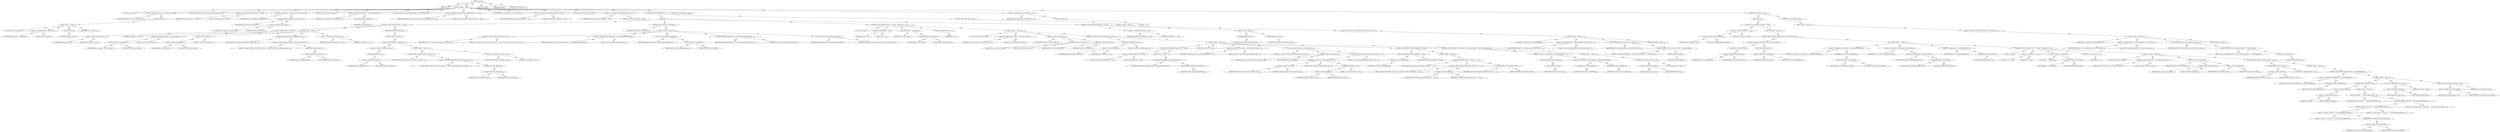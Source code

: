 digraph "scan" {  
"111669149716" [label = <(METHOD,scan)<SUB>764</SUB>> ]
"115964117012" [label = <(PARAM,this)<SUB>764</SUB>> ]
"25769803843" [label = <(BLOCK,&lt;empty&gt;,&lt;empty&gt;)<SUB>764</SUB>> ]
"94489280549" [label = <(LOCAL,long now: long)<SUB>765</SUB>> ]
"30064771489" [label = <(&lt;operator&gt;.assignment,long now = (new Date()).getTime())<SUB>765</SUB>> ]
"68719477058" [label = <(IDENTIFIER,now,long now = (new Date()).getTime())<SUB>765</SUB>> ]
"30064771490" [label = <(getTime,this.getTime())<SUB>765</SUB>> ]
"25769803844" [label = <(BLOCK,&lt;empty&gt;,&lt;empty&gt;)<SUB>765</SUB>> ]
"94489280550" [label = <(LOCAL,$obj24: java.util.Date)<SUB>765</SUB>> ]
"30064771491" [label = <(&lt;operator&gt;.assignment,$obj24 = new Date())<SUB>765</SUB>> ]
"68719477059" [label = <(IDENTIFIER,$obj24,$obj24 = new Date())<SUB>765</SUB>> ]
"30064771492" [label = <(&lt;operator&gt;.alloc,new Date())<SUB>765</SUB>> ]
"30064771493" [label = <(&lt;init&gt;,new Date())<SUB>765</SUB>> ]
"68719477060" [label = <(IDENTIFIER,$obj24,new Date())<SUB>765</SUB>> ]
"68719477061" [label = <(IDENTIFIER,$obj24,&lt;empty&gt;)<SUB>765</SUB>> ]
"94489280551" [label = <(LOCAL,DirectoryScanner ds: org.apache.tools.ant.DirectoryScanner)<SUB>767</SUB>> ]
"30064771494" [label = <(&lt;operator&gt;.assignment,DirectoryScanner ds = null)<SUB>767</SUB>> ]
"68719477062" [label = <(IDENTIFIER,ds,DirectoryScanner ds = null)<SUB>767</SUB>> ]
"90194313300" [label = <(LITERAL,null,DirectoryScanner ds = null)<SUB>767</SUB>> ]
"30064771495" [label = <(&lt;operator&gt;.assignment,ds = getDirectoryScanner(srcDir))<SUB>769</SUB>> ]
"68719477063" [label = <(IDENTIFIER,ds,ds = getDirectoryScanner(srcDir))<SUB>769</SUB>> ]
"30064771496" [label = <(getDirectoryScanner,getDirectoryScanner(srcDir))<SUB>769</SUB>> ]
"68719476795" [label = <(IDENTIFIER,this,getDirectoryScanner(srcDir))<SUB>769</SUB>> ]
"30064771497" [label = <(&lt;operator&gt;.fieldAccess,this.srcDir)<SUB>769</SUB>> ]
"68719477064" [label = <(IDENTIFIER,this,getDirectoryScanner(srcDir))> ]
"55834574935" [label = <(FIELD_IDENTIFIER,srcDir,srcDir)<SUB>769</SUB>> ]
"94489280552" [label = <(LOCAL,String[] files: java.lang.String[])<SUB>771</SUB>> ]
"30064771498" [label = <(&lt;operator&gt;.assignment,String[] files = ds.getIncludedFiles())<SUB>771</SUB>> ]
"68719477065" [label = <(IDENTIFIER,files,String[] files = ds.getIncludedFiles())<SUB>771</SUB>> ]
"30064771499" [label = <(getIncludedFiles,getIncludedFiles())<SUB>771</SUB>> ]
"68719477066" [label = <(IDENTIFIER,ds,getIncludedFiles())<SUB>771</SUB>> ]
"94489280553" [label = <(LOCAL,FileOutputStream targetOutputStream: java.io.FileOutputStream)<SUB>773</SUB>> ]
"30064771500" [label = <(&lt;operator&gt;.assignment,FileOutputStream targetOutputStream = null)<SUB>773</SUB>> ]
"68719477067" [label = <(IDENTIFIER,targetOutputStream,FileOutputStream targetOutputStream = null)<SUB>773</SUB>> ]
"90194313301" [label = <(LITERAL,null,FileOutputStream targetOutputStream = null)<SUB>773</SUB>> ]
"94489280554" [label = <(LOCAL,PrintStream targetPrinter: java.io.PrintStream)<SUB>774</SUB>> ]
"30064771501" [label = <(&lt;operator&gt;.assignment,PrintStream targetPrinter = null)<SUB>774</SUB>> ]
"68719477068" [label = <(IDENTIFIER,targetPrinter,PrintStream targetPrinter = null)<SUB>774</SUB>> ]
"90194313302" [label = <(LITERAL,null,PrintStream targetPrinter = null)<SUB>774</SUB>> ]
"94489280555" [label = <(LOCAL,boolean writeTargets: boolean)<SUB>775</SUB>> ]
"30064771502" [label = <(&lt;operator&gt;.assignment,boolean writeTargets = false)<SUB>775</SUB>> ]
"68719477069" [label = <(IDENTIFIER,writeTargets,boolean writeTargets = false)<SUB>775</SUB>> ]
"90194313303" [label = <(LITERAL,false,boolean writeTargets = false)<SUB>775</SUB>> ]
"47244640279" [label = <(CONTROL_STRUCTURE,TRY,try)<SUB>777</SUB>> ]
"25769803845" [label = <(BLOCK,try,try)<SUB>777</SUB>> ]
"47244640280" [label = <(CONTROL_STRUCTURE,IF,if (targets == null))<SUB>778</SUB>> ]
"30064771503" [label = <(&lt;operator&gt;.equals,targets == null)<SUB>778</SUB>> ]
"30064771504" [label = <(&lt;operator&gt;.fieldAccess,this.targets)<SUB>778</SUB>> ]
"68719477070" [label = <(IDENTIFIER,this,targets == null)> ]
"55834574936" [label = <(FIELD_IDENTIFIER,targets,targets)<SUB>778</SUB>> ]
"90194313304" [label = <(LITERAL,null,targets == null)<SUB>778</SUB>> ]
"25769803846" [label = <(BLOCK,&lt;empty&gt;,&lt;empty&gt;)<SUB>778</SUB>> ]
"30064771505" [label = <(&lt;operator&gt;.assignment,this.targets = new File(&quot;targets&quot;))<SUB>779</SUB>> ]
"30064771506" [label = <(&lt;operator&gt;.fieldAccess,this.targets)<SUB>779</SUB>> ]
"68719477071" [label = <(IDENTIFIER,this,this.targets = new File(&quot;targets&quot;))> ]
"55834574937" [label = <(FIELD_IDENTIFIER,targets,targets)<SUB>779</SUB>> ]
"30064771507" [label = <(&lt;operator&gt;.alloc,new File(&quot;targets&quot;))<SUB>779</SUB>> ]
"30064771508" [label = <(&lt;init&gt;,new File(&quot;targets&quot;))<SUB>779</SUB>> ]
"30064771509" [label = <(&lt;operator&gt;.fieldAccess,this.targets)<SUB>779</SUB>> ]
"68719477072" [label = <(IDENTIFIER,this,new File(&quot;targets&quot;))> ]
"55834574938" [label = <(FIELD_IDENTIFIER,targets,targets)<SUB>779</SUB>> ]
"90194313305" [label = <(LITERAL,&quot;targets&quot;,new File(&quot;targets&quot;))<SUB>779</SUB>> ]
"30064771510" [label = <(log,log(&quot;Warning: targets file not specified. gener...)<SUB>780</SUB>> ]
"68719476796" [label = <(IDENTIFIER,this,log(&quot;Warning: targets file not specified. gener...)<SUB>780</SUB>> ]
"30064771511" [label = <(&lt;operator&gt;.addition,&quot;Warning: targets file not specified. generatin...)<SUB>780</SUB>> ]
"90194313306" [label = <(LITERAL,&quot;Warning: targets file not specified. generatin...,&quot;Warning: targets file not specified. generatin...)<SUB>780</SUB>> ]
"30064771512" [label = <(getName,this.targets.getName())<SUB>781</SUB>> ]
"30064771513" [label = <(&lt;operator&gt;.fieldAccess,this.targets)<SUB>781</SUB>> ]
"68719477073" [label = <(IDENTIFIER,this,this.targets.getName())> ]
"55834574939" [label = <(FIELD_IDENTIFIER,targets,targets)<SUB>781</SUB>> ]
"30064771514" [label = <(&lt;operator&gt;.assignment,writeTargets = true)<SUB>782</SUB>> ]
"68719477074" [label = <(IDENTIFIER,writeTargets,writeTargets = true)<SUB>782</SUB>> ]
"90194313307" [label = <(LITERAL,true,writeTargets = true)<SUB>782</SUB>> ]
"47244640281" [label = <(CONTROL_STRUCTURE,ELSE,else)<SUB>783</SUB>> ]
"25769803847" [label = <(BLOCK,&lt;empty&gt;,&lt;empty&gt;)<SUB>783</SUB>> ]
"47244640282" [label = <(CONTROL_STRUCTURE,IF,if (!targets.exists()))<SUB>783</SUB>> ]
"30064771515" [label = <(&lt;operator&gt;.logicalNot,!targets.exists())<SUB>783</SUB>> ]
"30064771516" [label = <(exists,this.targets.exists())<SUB>783</SUB>> ]
"30064771517" [label = <(&lt;operator&gt;.fieldAccess,this.targets)<SUB>783</SUB>> ]
"68719477075" [label = <(IDENTIFIER,this,this.targets.exists())> ]
"55834574940" [label = <(FIELD_IDENTIFIER,targets,targets)<SUB>783</SUB>> ]
"25769803848" [label = <(BLOCK,&lt;empty&gt;,&lt;empty&gt;)<SUB>783</SUB>> ]
"30064771518" [label = <(log,log(&quot;Specified targets file doesn't exist. gene...)<SUB>784</SUB>> ]
"68719476797" [label = <(IDENTIFIER,this,log(&quot;Specified targets file doesn't exist. gene...)<SUB>784</SUB>> ]
"30064771519" [label = <(&lt;operator&gt;.addition,&quot;Specified targets file doesn't exist. generati...)<SUB>784</SUB>> ]
"90194313308" [label = <(LITERAL,&quot;Specified targets file doesn't exist. generati...,&quot;Specified targets file doesn't exist. generati...)<SUB>784</SUB>> ]
"30064771520" [label = <(getName,this.targets.getName())<SUB>785</SUB>> ]
"30064771521" [label = <(&lt;operator&gt;.fieldAccess,this.targets)<SUB>785</SUB>> ]
"68719477076" [label = <(IDENTIFIER,this,this.targets.getName())> ]
"55834574941" [label = <(FIELD_IDENTIFIER,targets,targets)<SUB>785</SUB>> ]
"30064771522" [label = <(&lt;operator&gt;.assignment,writeTargets = true)<SUB>786</SUB>> ]
"68719477077" [label = <(IDENTIFIER,writeTargets,writeTargets = true)<SUB>786</SUB>> ]
"90194313309" [label = <(LITERAL,true,writeTargets = true)<SUB>786</SUB>> ]
"47244640283" [label = <(CONTROL_STRUCTURE,IF,if (writeTargets))<SUB>788</SUB>> ]
"68719477078" [label = <(IDENTIFIER,writeTargets,if (writeTargets))<SUB>788</SUB>> ]
"25769803849" [label = <(BLOCK,&lt;empty&gt;,&lt;empty&gt;)<SUB>788</SUB>> ]
"30064771523" [label = <(log,log(&quot;You should consider using iControl to crea...)<SUB>789</SUB>> ]
"68719476798" [label = <(IDENTIFIER,this,log(&quot;You should consider using iControl to crea...)<SUB>789</SUB>> ]
"90194313310" [label = <(LITERAL,&quot;You should consider using iControl to create a...,log(&quot;You should consider using iControl to crea...)<SUB>789</SUB>> ]
"30064771524" [label = <(&lt;operator&gt;.assignment,targetOutputStream = new FileOutputStream(targets))<SUB>790</SUB>> ]
"68719477079" [label = <(IDENTIFIER,targetOutputStream,targetOutputStream = new FileOutputStream(targets))<SUB>790</SUB>> ]
"30064771525" [label = <(&lt;operator&gt;.alloc,new FileOutputStream(targets))<SUB>790</SUB>> ]
"30064771526" [label = <(&lt;init&gt;,new FileOutputStream(targets))<SUB>790</SUB>> ]
"68719477080" [label = <(IDENTIFIER,targetOutputStream,new FileOutputStream(targets))<SUB>790</SUB>> ]
"30064771527" [label = <(&lt;operator&gt;.fieldAccess,this.targets)<SUB>790</SUB>> ]
"68719477081" [label = <(IDENTIFIER,this,new FileOutputStream(targets))> ]
"55834574942" [label = <(FIELD_IDENTIFIER,targets,targets)<SUB>790</SUB>> ]
"30064771528" [label = <(&lt;operator&gt;.assignment,targetPrinter = new PrintStream(targetOutputStr...)<SUB>791</SUB>> ]
"68719477082" [label = <(IDENTIFIER,targetPrinter,targetPrinter = new PrintStream(targetOutputStr...)<SUB>791</SUB>> ]
"30064771529" [label = <(&lt;operator&gt;.alloc,new PrintStream(targetOutputStream))<SUB>791</SUB>> ]
"30064771530" [label = <(&lt;init&gt;,new PrintStream(targetOutputStream))<SUB>791</SUB>> ]
"68719477083" [label = <(IDENTIFIER,targetPrinter,new PrintStream(targetOutputStream))<SUB>791</SUB>> ]
"68719477084" [label = <(IDENTIFIER,targetOutputStream,new PrintStream(targetOutputStream))<SUB>791</SUB>> ]
"47244640284" [label = <(CONTROL_STRUCTURE,FOR,for (int i = 0; Some(i &lt; files.length); i++))<SUB>793</SUB>> ]
"94489280556" [label = <(LOCAL,int i: int)<SUB>793</SUB>> ]
"30064771531" [label = <(&lt;operator&gt;.assignment,int i = 0)<SUB>793</SUB>> ]
"68719477085" [label = <(IDENTIFIER,i,int i = 0)<SUB>793</SUB>> ]
"90194313311" [label = <(LITERAL,0,int i = 0)<SUB>793</SUB>> ]
"30064771532" [label = <(&lt;operator&gt;.lessThan,i &lt; files.length)<SUB>793</SUB>> ]
"68719477086" [label = <(IDENTIFIER,i,i &lt; files.length)<SUB>793</SUB>> ]
"30064771533" [label = <(&lt;operator&gt;.fieldAccess,files.length)<SUB>793</SUB>> ]
"68719477087" [label = <(IDENTIFIER,files,i &lt; files.length)<SUB>793</SUB>> ]
"55834574943" [label = <(FIELD_IDENTIFIER,length,length)<SUB>793</SUB>> ]
"30064771534" [label = <(&lt;operator&gt;.postIncrement,i++)<SUB>793</SUB>> ]
"68719477088" [label = <(IDENTIFIER,i,i++)<SUB>793</SUB>> ]
"25769803850" [label = <(BLOCK,&lt;empty&gt;,&lt;empty&gt;)<SUB>793</SUB>> ]
"94489280557" [label = <(LOCAL,File srcFile: java.io.File)<SUB>794</SUB>> ]
"30064771535" [label = <(&lt;operator&gt;.assignment,File srcFile = new File(srcDir, files[i]))<SUB>794</SUB>> ]
"68719477089" [label = <(IDENTIFIER,srcFile,File srcFile = new File(srcDir, files[i]))<SUB>794</SUB>> ]
"30064771536" [label = <(&lt;operator&gt;.alloc,new File(srcDir, files[i]))<SUB>794</SUB>> ]
"30064771537" [label = <(&lt;init&gt;,new File(srcDir, files[i]))<SUB>794</SUB>> ]
"68719477090" [label = <(IDENTIFIER,srcFile,new File(srcDir, files[i]))<SUB>794</SUB>> ]
"30064771538" [label = <(&lt;operator&gt;.fieldAccess,this.srcDir)<SUB>794</SUB>> ]
"68719477091" [label = <(IDENTIFIER,this,new File(srcDir, files[i]))> ]
"55834574944" [label = <(FIELD_IDENTIFIER,srcDir,srcDir)<SUB>794</SUB>> ]
"30064771539" [label = <(&lt;operator&gt;.indexAccess,files[i])<SUB>794</SUB>> ]
"68719477092" [label = <(IDENTIFIER,files,new File(srcDir, files[i]))<SUB>794</SUB>> ]
"68719477093" [label = <(IDENTIFIER,i,new File(srcDir, files[i]))<SUB>794</SUB>> ]
"47244640285" [label = <(CONTROL_STRUCTURE,IF,if (files[i].endsWith(&quot;.java&quot;)))<SUB>796</SUB>> ]
"30064771540" [label = <(endsWith,files[i].endsWith(&quot;.java&quot;))<SUB>796</SUB>> ]
"30064771541" [label = <(&lt;operator&gt;.indexAccess,files[i])<SUB>796</SUB>> ]
"68719477094" [label = <(IDENTIFIER,files,files[i].endsWith(&quot;.java&quot;))<SUB>796</SUB>> ]
"68719477095" [label = <(IDENTIFIER,i,files[i].endsWith(&quot;.java&quot;))<SUB>796</SUB>> ]
"90194313312" [label = <(LITERAL,&quot;.java&quot;,files[i].endsWith(&quot;.java&quot;))<SUB>796</SUB>> ]
"25769803851" [label = <(BLOCK,&lt;empty&gt;,&lt;empty&gt;)<SUB>796</SUB>> ]
"47244640286" [label = <(CONTROL_STRUCTURE,IF,if (targetPrinter != null))<SUB>798</SUB>> ]
"30064771542" [label = <(&lt;operator&gt;.notEquals,targetPrinter != null)<SUB>798</SUB>> ]
"68719477096" [label = <(IDENTIFIER,targetPrinter,targetPrinter != null)<SUB>798</SUB>> ]
"90194313313" [label = <(LITERAL,null,targetPrinter != null)<SUB>798</SUB>> ]
"25769803852" [label = <(BLOCK,&lt;empty&gt;,&lt;empty&gt;)<SUB>798</SUB>> ]
"30064771543" [label = <(println,targetPrinter.println(srcFile.getAbsolutePath()))<SUB>799</SUB>> ]
"68719477097" [label = <(IDENTIFIER,targetPrinter,targetPrinter.println(srcFile.getAbsolutePath()))<SUB>799</SUB>> ]
"30064771544" [label = <(getAbsolutePath,srcFile.getAbsolutePath())<SUB>799</SUB>> ]
"68719477098" [label = <(IDENTIFIER,srcFile,srcFile.getAbsolutePath())<SUB>799</SUB>> ]
"94489280558" [label = <(LOCAL,File classFile: java.io.File)<SUB>801</SUB>> ]
"30064771545" [label = <(&lt;operator&gt;.assignment,File classFile = new File(buildDir, files[i].su...)<SUB>801</SUB>> ]
"68719477099" [label = <(IDENTIFIER,classFile,File classFile = new File(buildDir, files[i].su...)<SUB>801</SUB>> ]
"30064771546" [label = <(&lt;operator&gt;.alloc,new File(buildDir, files[i].substring(0, files[...)<SUB>802</SUB>> ]
"30064771547" [label = <(&lt;init&gt;,new File(buildDir, files[i].substring(0, files[...)<SUB>802</SUB>> ]
"68719477100" [label = <(IDENTIFIER,classFile,new File(buildDir, files[i].substring(0, files[...)<SUB>801</SUB>> ]
"30064771548" [label = <(&lt;operator&gt;.fieldAccess,this.buildDir)<SUB>802</SUB>> ]
"68719477101" [label = <(IDENTIFIER,this,new File(buildDir, files[i].substring(0, files[...)> ]
"55834574945" [label = <(FIELD_IDENTIFIER,buildDir,buildDir)<SUB>802</SUB>> ]
"30064771549" [label = <(&lt;operator&gt;.addition,files[i].substring(0, files[i].indexOf(&quot;.java&quot;)...)<SUB>802</SUB>> ]
"30064771550" [label = <(substring,files[i].substring(0, files[i].indexOf(&quot;.java&quot;)))<SUB>802</SUB>> ]
"30064771551" [label = <(&lt;operator&gt;.indexAccess,files[i])<SUB>802</SUB>> ]
"68719477102" [label = <(IDENTIFIER,files,files[i].substring(0, files[i].indexOf(&quot;.java&quot;)))<SUB>802</SUB>> ]
"68719477103" [label = <(IDENTIFIER,i,files[i].substring(0, files[i].indexOf(&quot;.java&quot;)))<SUB>802</SUB>> ]
"90194313314" [label = <(LITERAL,0,files[i].substring(0, files[i].indexOf(&quot;.java&quot;)))<SUB>802</SUB>> ]
"30064771552" [label = <(indexOf,files[i].indexOf(&quot;.java&quot;))<SUB>802</SUB>> ]
"30064771553" [label = <(&lt;operator&gt;.indexAccess,files[i])<SUB>802</SUB>> ]
"68719477104" [label = <(IDENTIFIER,files,files[i].indexOf(&quot;.java&quot;))<SUB>802</SUB>> ]
"68719477105" [label = <(IDENTIFIER,i,files[i].indexOf(&quot;.java&quot;))<SUB>802</SUB>> ]
"90194313315" [label = <(LITERAL,&quot;.java&quot;,files[i].indexOf(&quot;.java&quot;))<SUB>802</SUB>> ]
"90194313316" [label = <(LITERAL,&quot;.class&quot;,files[i].substring(0, files[i].indexOf(&quot;.java&quot;)...)<SUB>802</SUB>> ]
"47244640287" [label = <(CONTROL_STRUCTURE,IF,if (srcFile.lastModified() &gt; now))<SUB>804</SUB>> ]
"30064771554" [label = <(&lt;operator&gt;.greaterThan,srcFile.lastModified() &gt; now)<SUB>804</SUB>> ]
"30064771555" [label = <(lastModified,srcFile.lastModified())<SUB>804</SUB>> ]
"68719477106" [label = <(IDENTIFIER,srcFile,srcFile.lastModified())<SUB>804</SUB>> ]
"68719477107" [label = <(IDENTIFIER,now,srcFile.lastModified() &gt; now)<SUB>804</SUB>> ]
"25769803853" [label = <(BLOCK,&lt;empty&gt;,&lt;empty&gt;)<SUB>804</SUB>> ]
"30064771556" [label = <(log,log(&quot;Warning: file modified in the future: &quot; + ...)<SUB>805</SUB>> ]
"68719476799" [label = <(IDENTIFIER,this,log(&quot;Warning: file modified in the future: &quot; + ...)<SUB>805</SUB>> ]
"30064771557" [label = <(&lt;operator&gt;.addition,&quot;Warning: file modified in the future: &quot; + file...)<SUB>805</SUB>> ]
"90194313317" [label = <(LITERAL,&quot;Warning: file modified in the future: &quot;,&quot;Warning: file modified in the future: &quot; + file...)<SUB>805</SUB>> ]
"30064771558" [label = <(&lt;operator&gt;.indexAccess,files[i])<SUB>806</SUB>> ]
"68719477108" [label = <(IDENTIFIER,files,&quot;Warning: file modified in the future: &quot; + file...)<SUB>806</SUB>> ]
"68719477109" [label = <(IDENTIFIER,i,&quot;Warning: file modified in the future: &quot; + file...)<SUB>806</SUB>> ]
"30064771559" [label = <(&lt;operator&gt;.fieldAccess,Project.MSG_WARN)<SUB>806</SUB>> ]
"68719477110" [label = <(IDENTIFIER,Project,log(&quot;Warning: file modified in the future: &quot; + ...)<SUB>806</SUB>> ]
"55834574946" [label = <(FIELD_IDENTIFIER,MSG_WARN,MSG_WARN)<SUB>806</SUB>> ]
"47244640288" [label = <(CONTROL_STRUCTURE,IF,if (!classFile.exists() || srcFile.lastModified() &gt; classFile.lastModified()))<SUB>809</SUB>> ]
"30064771560" [label = <(&lt;operator&gt;.logicalOr,!classFile.exists() || srcFile.lastModified() &gt;...)<SUB>809</SUB>> ]
"30064771561" [label = <(&lt;operator&gt;.logicalNot,!classFile.exists())<SUB>809</SUB>> ]
"30064771562" [label = <(exists,classFile.exists())<SUB>809</SUB>> ]
"68719477111" [label = <(IDENTIFIER,classFile,classFile.exists())<SUB>809</SUB>> ]
"30064771563" [label = <(&lt;operator&gt;.greaterThan,srcFile.lastModified() &gt; classFile.lastModified())<SUB>809</SUB>> ]
"30064771564" [label = <(lastModified,srcFile.lastModified())<SUB>809</SUB>> ]
"68719477112" [label = <(IDENTIFIER,srcFile,srcFile.lastModified())<SUB>809</SUB>> ]
"30064771565" [label = <(lastModified,classFile.lastModified())<SUB>809</SUB>> ]
"68719477113" [label = <(IDENTIFIER,classFile,classFile.lastModified())<SUB>809</SUB>> ]
"25769803854" [label = <(BLOCK,&lt;empty&gt;,&lt;empty&gt;)<SUB>809</SUB>> ]
"30064771566" [label = <(&lt;operator&gt;.assignment,this.dirty = true)<SUB>813</SUB>> ]
"30064771567" [label = <(&lt;operator&gt;.fieldAccess,this.dirty)<SUB>813</SUB>> ]
"68719477114" [label = <(IDENTIFIER,this,this.dirty = true)> ]
"55834574947" [label = <(FIELD_IDENTIFIER,dirty,dirty)<SUB>813</SUB>> ]
"90194313318" [label = <(LITERAL,true,this.dirty = true)<SUB>813</SUB>> ]
"47244640289" [label = <(CONTROL_STRUCTURE,IF,if (targetPrinter != null))<SUB>817</SUB>> ]
"30064771568" [label = <(&lt;operator&gt;.notEquals,targetPrinter != null)<SUB>817</SUB>> ]
"68719477115" [label = <(IDENTIFIER,targetPrinter,targetPrinter != null)<SUB>817</SUB>> ]
"90194313319" [label = <(LITERAL,null,targetPrinter != null)<SUB>817</SUB>> ]
"25769803855" [label = <(BLOCK,&lt;empty&gt;,&lt;empty&gt;)<SUB>817</SUB>> ]
"30064771569" [label = <(flush,targetPrinter.flush())<SUB>818</SUB>> ]
"68719477116" [label = <(IDENTIFIER,targetPrinter,targetPrinter.flush())<SUB>818</SUB>> ]
"30064771570" [label = <(close,targetPrinter.close())<SUB>819</SUB>> ]
"68719477117" [label = <(IDENTIFIER,targetPrinter,targetPrinter.close())<SUB>819</SUB>> ]
"47244640290" [label = <(CONTROL_STRUCTURE,CATCH,catch)<SUB>821</SUB>> ]
"25769803856" [label = <(BLOCK,&lt;empty&gt;,&lt;empty&gt;)<SUB>821</SUB>> ]
"30064771571" [label = <(&lt;operator&gt;.throw,throw new BuildException(&quot;Could not create targ...)<SUB>822</SUB>> ]
"25769803857" [label = <(BLOCK,&lt;empty&gt;,&lt;empty&gt;)<SUB>822</SUB>> ]
"94489280559" [label = <(LOCAL,$obj25: org.apache.tools.ant.BuildException)<SUB>822</SUB>> ]
"30064771572" [label = <(&lt;operator&gt;.assignment,$obj25 = new BuildException(&quot;Could not create t...)<SUB>822</SUB>> ]
"68719477118" [label = <(IDENTIFIER,$obj25,$obj25 = new BuildException(&quot;Could not create t...)<SUB>822</SUB>> ]
"30064771573" [label = <(&lt;operator&gt;.alloc,new BuildException(&quot;Could not create target fil...)<SUB>822</SUB>> ]
"30064771574" [label = <(&lt;init&gt;,new BuildException(&quot;Could not create target fil...)<SUB>822</SUB>> ]
"68719477119" [label = <(IDENTIFIER,$obj25,new BuildException(&quot;Could not create target fil...)<SUB>822</SUB>> ]
"30064771575" [label = <(&lt;operator&gt;.addition,&quot;Could not create target file:&quot; + e.getMessage())<SUB>822</SUB>> ]
"90194313320" [label = <(LITERAL,&quot;Could not create target file:&quot;,&quot;Could not create target file:&quot; + e.getMessage())<SUB>822</SUB>> ]
"30064771576" [label = <(getMessage,e.getMessage())<SUB>822</SUB>> ]
"68719477120" [label = <(IDENTIFIER,e,e.getMessage())<SUB>822</SUB>> ]
"68719477121" [label = <(IDENTIFIER,$obj25,&lt;empty&gt;)<SUB>822</SUB>> ]
"94489280560" [label = <(LOCAL,long controlFileTime: long)<SUB>826</SUB>> ]
"30064771577" [label = <(&lt;operator&gt;.assignment,long controlFileTime = -1)<SUB>826</SUB>> ]
"68719477122" [label = <(IDENTIFIER,controlFileTime,long controlFileTime = -1)<SUB>826</SUB>> ]
"30064771578" [label = <(&lt;operator&gt;.minus,-1)<SUB>826</SUB>> ]
"90194313321" [label = <(LITERAL,1,-1)<SUB>826</SUB>> ]
"47244640291" [label = <(CONTROL_STRUCTURE,TRY,try)<SUB>828</SUB>> ]
"25769803858" [label = <(BLOCK,try,try)<SUB>828</SUB>> ]
"47244640292" [label = <(CONTROL_STRUCTURE,IF,if (controlFile != null))<SUB>829</SUB>> ]
"30064771579" [label = <(&lt;operator&gt;.notEquals,controlFile != null)<SUB>829</SUB>> ]
"30064771580" [label = <(&lt;operator&gt;.fieldAccess,this.controlFile)<SUB>829</SUB>> ]
"68719477123" [label = <(IDENTIFIER,this,controlFile != null)> ]
"55834574948" [label = <(FIELD_IDENTIFIER,controlFile,controlFile)<SUB>829</SUB>> ]
"90194313322" [label = <(LITERAL,null,controlFile != null)<SUB>829</SUB>> ]
"25769803859" [label = <(BLOCK,&lt;empty&gt;,&lt;empty&gt;)<SUB>829</SUB>> ]
"47244640293" [label = <(CONTROL_STRUCTURE,IF,if (controlFile.exists() &amp;&amp; buildDir.exists()))<SUB>830</SUB>> ]
"30064771581" [label = <(&lt;operator&gt;.logicalAnd,controlFile.exists() &amp;&amp; buildDir.exists())<SUB>830</SUB>> ]
"30064771582" [label = <(exists,this.controlFile.exists())<SUB>830</SUB>> ]
"30064771583" [label = <(&lt;operator&gt;.fieldAccess,this.controlFile)<SUB>830</SUB>> ]
"68719477124" [label = <(IDENTIFIER,this,this.controlFile.exists())> ]
"55834574949" [label = <(FIELD_IDENTIFIER,controlFile,controlFile)<SUB>830</SUB>> ]
"30064771584" [label = <(exists,this.buildDir.exists())<SUB>830</SUB>> ]
"30064771585" [label = <(&lt;operator&gt;.fieldAccess,this.buildDir)<SUB>830</SUB>> ]
"68719477125" [label = <(IDENTIFIER,this,this.buildDir.exists())> ]
"55834574950" [label = <(FIELD_IDENTIFIER,buildDir,buildDir)<SUB>830</SUB>> ]
"25769803860" [label = <(BLOCK,&lt;empty&gt;,&lt;empty&gt;)<SUB>830</SUB>> ]
"30064771586" [label = <(&lt;operator&gt;.assignment,controlFileTime = controlFile.lastModified())<SUB>831</SUB>> ]
"68719477126" [label = <(IDENTIFIER,controlFileTime,controlFileTime = controlFile.lastModified())<SUB>831</SUB>> ]
"30064771587" [label = <(lastModified,this.controlFile.lastModified())<SUB>831</SUB>> ]
"30064771588" [label = <(&lt;operator&gt;.fieldAccess,this.controlFile)<SUB>831</SUB>> ]
"68719477127" [label = <(IDENTIFIER,this,this.controlFile.lastModified())> ]
"55834574951" [label = <(FIELD_IDENTIFIER,controlFile,controlFile)<SUB>831</SUB>> ]
"30064771589" [label = <(&lt;operator&gt;.assignment,ds = getDirectoryScanner(buildDir))<SUB>832</SUB>> ]
"68719477128" [label = <(IDENTIFIER,ds,ds = getDirectoryScanner(buildDir))<SUB>832</SUB>> ]
"30064771590" [label = <(getDirectoryScanner,getDirectoryScanner(buildDir))<SUB>832</SUB>> ]
"68719476800" [label = <(IDENTIFIER,this,getDirectoryScanner(buildDir))<SUB>832</SUB>> ]
"30064771591" [label = <(&lt;operator&gt;.fieldAccess,this.buildDir)<SUB>832</SUB>> ]
"68719477129" [label = <(IDENTIFIER,this,getDirectoryScanner(buildDir))> ]
"55834574952" [label = <(FIELD_IDENTIFIER,buildDir,buildDir)<SUB>832</SUB>> ]
"30064771592" [label = <(&lt;operator&gt;.assignment,files = ds.getIncludedFiles())<SUB>833</SUB>> ]
"68719477130" [label = <(IDENTIFIER,files,files = ds.getIncludedFiles())<SUB>833</SUB>> ]
"30064771593" [label = <(getIncludedFiles,getIncludedFiles())<SUB>833</SUB>> ]
"68719477131" [label = <(IDENTIFIER,ds,getIncludedFiles())<SUB>833</SUB>> ]
"47244640294" [label = <(CONTROL_STRUCTURE,FOR,for (int i = 0; Some(i &lt; files.length); i++))<SUB>834</SUB>> ]
"94489280561" [label = <(LOCAL,int i: int)<SUB>834</SUB>> ]
"30064771594" [label = <(&lt;operator&gt;.assignment,int i = 0)<SUB>834</SUB>> ]
"68719477132" [label = <(IDENTIFIER,i,int i = 0)<SUB>834</SUB>> ]
"90194313323" [label = <(LITERAL,0,int i = 0)<SUB>834</SUB>> ]
"30064771595" [label = <(&lt;operator&gt;.lessThan,i &lt; files.length)<SUB>834</SUB>> ]
"68719477133" [label = <(IDENTIFIER,i,i &lt; files.length)<SUB>834</SUB>> ]
"30064771596" [label = <(&lt;operator&gt;.fieldAccess,files.length)<SUB>834</SUB>> ]
"68719477134" [label = <(IDENTIFIER,files,i &lt; files.length)<SUB>834</SUB>> ]
"55834574953" [label = <(FIELD_IDENTIFIER,length,length)<SUB>834</SUB>> ]
"30064771597" [label = <(&lt;operator&gt;.postIncrement,i++)<SUB>834</SUB>> ]
"68719477135" [label = <(IDENTIFIER,i,i++)<SUB>834</SUB>> ]
"25769803861" [label = <(BLOCK,&lt;empty&gt;,&lt;empty&gt;)<SUB>834</SUB>> ]
"94489280562" [label = <(LOCAL,File srcFile: java.io.File)<SUB>835</SUB>> ]
"30064771598" [label = <(&lt;operator&gt;.assignment,File srcFile = new File(srcDir, files[i]))<SUB>835</SUB>> ]
"68719477136" [label = <(IDENTIFIER,srcFile,File srcFile = new File(srcDir, files[i]))<SUB>835</SUB>> ]
"30064771599" [label = <(&lt;operator&gt;.alloc,new File(srcDir, files[i]))<SUB>835</SUB>> ]
"30064771600" [label = <(&lt;init&gt;,new File(srcDir, files[i]))<SUB>835</SUB>> ]
"68719477137" [label = <(IDENTIFIER,srcFile,new File(srcDir, files[i]))<SUB>835</SUB>> ]
"30064771601" [label = <(&lt;operator&gt;.fieldAccess,this.srcDir)<SUB>835</SUB>> ]
"68719477138" [label = <(IDENTIFIER,this,new File(srcDir, files[i]))> ]
"55834574954" [label = <(FIELD_IDENTIFIER,srcDir,srcDir)<SUB>835</SUB>> ]
"30064771602" [label = <(&lt;operator&gt;.indexAccess,files[i])<SUB>835</SUB>> ]
"68719477139" [label = <(IDENTIFIER,files,new File(srcDir, files[i]))<SUB>835</SUB>> ]
"68719477140" [label = <(IDENTIFIER,i,new File(srcDir, files[i]))<SUB>835</SUB>> ]
"47244640295" [label = <(CONTROL_STRUCTURE,IF,if (files[i].endsWith(&quot;.class&quot;)))<SUB>837</SUB>> ]
"30064771603" [label = <(endsWith,files[i].endsWith(&quot;.class&quot;))<SUB>837</SUB>> ]
"30064771604" [label = <(&lt;operator&gt;.indexAccess,files[i])<SUB>837</SUB>> ]
"68719477141" [label = <(IDENTIFIER,files,files[i].endsWith(&quot;.class&quot;))<SUB>837</SUB>> ]
"68719477142" [label = <(IDENTIFIER,i,files[i].endsWith(&quot;.class&quot;))<SUB>837</SUB>> ]
"90194313324" [label = <(LITERAL,&quot;.class&quot;,files[i].endsWith(&quot;.class&quot;))<SUB>837</SUB>> ]
"25769803862" [label = <(BLOCK,&lt;empty&gt;,&lt;empty&gt;)<SUB>837</SUB>> ]
"47244640296" [label = <(CONTROL_STRUCTURE,IF,if (controlFileTime &gt; srcFile.lastModified()))<SUB>838</SUB>> ]
"30064771605" [label = <(&lt;operator&gt;.greaterThan,controlFileTime &gt; srcFile.lastModified())<SUB>838</SUB>> ]
"68719477143" [label = <(IDENTIFIER,controlFileTime,controlFileTime &gt; srcFile.lastModified())<SUB>838</SUB>> ]
"30064771606" [label = <(lastModified,srcFile.lastModified())<SUB>838</SUB>> ]
"68719477144" [label = <(IDENTIFIER,srcFile,srcFile.lastModified())<SUB>838</SUB>> ]
"25769803863" [label = <(BLOCK,&lt;empty&gt;,&lt;empty&gt;)<SUB>838</SUB>> ]
"47244640297" [label = <(CONTROL_STRUCTURE,IF,if (!dirty))<SUB>839</SUB>> ]
"30064771607" [label = <(&lt;operator&gt;.logicalNot,!dirty)<SUB>839</SUB>> ]
"30064771608" [label = <(&lt;operator&gt;.fieldAccess,this.dirty)<SUB>839</SUB>> ]
"68719477145" [label = <(IDENTIFIER,this,!dirty)> ]
"55834574955" [label = <(FIELD_IDENTIFIER,dirty,dirty)<SUB>839</SUB>> ]
"25769803864" [label = <(BLOCK,&lt;empty&gt;,&lt;empty&gt;)<SUB>839</SUB>> ]
"30064771609" [label = <(log,log(&quot;Control file &quot; + controlFile.getAbsolutePa...)<SUB>840</SUB>> ]
"68719476801" [label = <(IDENTIFIER,this,log(&quot;Control file &quot; + controlFile.getAbsolutePa...)<SUB>840</SUB>> ]
"30064771610" [label = <(&lt;operator&gt;.addition,&quot;Control file &quot; + controlFile.getAbsolutePath()...)<SUB>840</SUB>> ]
"30064771611" [label = <(&lt;operator&gt;.addition,&quot;Control file &quot; + controlFile.getAbsolutePath()...)<SUB>840</SUB>> ]
"30064771612" [label = <(&lt;operator&gt;.addition,&quot;Control file &quot; + controlFile.getAbsolutePath())<SUB>840</SUB>> ]
"90194313325" [label = <(LITERAL,&quot;Control file &quot;,&quot;Control file &quot; + controlFile.getAbsolutePath())<SUB>840</SUB>> ]
"30064771613" [label = <(getAbsolutePath,this.controlFile.getAbsolutePath())<SUB>841</SUB>> ]
"30064771614" [label = <(&lt;operator&gt;.fieldAccess,this.controlFile)<SUB>841</SUB>> ]
"68719477146" [label = <(IDENTIFIER,this,this.controlFile.getAbsolutePath())> ]
"55834574956" [label = <(FIELD_IDENTIFIER,controlFile,controlFile)<SUB>841</SUB>> ]
"90194313326" [label = <(LITERAL,&quot; has been updated. &quot;,&quot;Control file &quot; + controlFile.getAbsolutePath()...)<SUB>842</SUB>> ]
"90194313327" [label = <(LITERAL,&quot;Instrumenting all files...&quot;,&quot;Control file &quot; + controlFile.getAbsolutePath()...)<SUB>843</SUB>> ]
"30064771615" [label = <(&lt;operator&gt;.assignment,this.dirty = true)<SUB>845</SUB>> ]
"30064771616" [label = <(&lt;operator&gt;.fieldAccess,this.dirty)<SUB>845</SUB>> ]
"68719477147" [label = <(IDENTIFIER,this,this.dirty = true)> ]
"55834574957" [label = <(FIELD_IDENTIFIER,dirty,dirty)<SUB>845</SUB>> ]
"90194313328" [label = <(LITERAL,true,this.dirty = true)<SUB>845</SUB>> ]
"30064771617" [label = <(&lt;operator&gt;.assignment,this.instrumentall = true)<SUB>846</SUB>> ]
"30064771618" [label = <(&lt;operator&gt;.fieldAccess,this.instrumentall)<SUB>846</SUB>> ]
"68719477148" [label = <(IDENTIFIER,this,this.instrumentall = true)> ]
"55834574958" [label = <(FIELD_IDENTIFIER,instrumentall,instrumentall)<SUB>846</SUB>> ]
"90194313329" [label = <(LITERAL,true,this.instrumentall = true)<SUB>846</SUB>> ]
"47244640298" [label = <(CONTROL_STRUCTURE,CATCH,catch)<SUB>852</SUB>> ]
"25769803865" [label = <(BLOCK,&lt;empty&gt;,&lt;empty&gt;)<SUB>852</SUB>> ]
"30064771619" [label = <(&lt;operator&gt;.throw,throw new BuildException(&quot;Got an interesting ex...)<SUB>853</SUB>> ]
"25769803866" [label = <(BLOCK,&lt;empty&gt;,&lt;empty&gt;)<SUB>853</SUB>> ]
"94489280563" [label = <(LOCAL,$obj26: org.apache.tools.ant.BuildException)<SUB>853</SUB>> ]
"30064771620" [label = <(&lt;operator&gt;.assignment,$obj26 = new BuildException(&quot;Got an interesting...)<SUB>853</SUB>> ]
"68719477149" [label = <(IDENTIFIER,$obj26,$obj26 = new BuildException(&quot;Got an interesting...)<SUB>853</SUB>> ]
"30064771621" [label = <(&lt;operator&gt;.alloc,new BuildException(&quot;Got an interesting exceptio...)<SUB>853</SUB>> ]
"30064771622" [label = <(&lt;init&gt;,new BuildException(&quot;Got an interesting exceptio...)<SUB>853</SUB>> ]
"68719477150" [label = <(IDENTIFIER,$obj26,new BuildException(&quot;Got an interesting exceptio...)<SUB>853</SUB>> ]
"30064771623" [label = <(&lt;operator&gt;.addition,&quot;Got an interesting exception:&quot; + t.getMessage())<SUB>853</SUB>> ]
"90194313330" [label = <(LITERAL,&quot;Got an interesting exception:&quot;,&quot;Got an interesting exception:&quot; + t.getMessage())<SUB>853</SUB>> ]
"30064771624" [label = <(getMessage,t.getMessage())<SUB>854</SUB>> ]
"68719477151" [label = <(IDENTIFIER,t,t.getMessage())<SUB>854</SUB>> ]
"68719477152" [label = <(IDENTIFIER,$obj26,&lt;empty&gt;)<SUB>853</SUB>> ]
"133143986241" [label = <(MODIFIER,PRIVATE)> ]
"133143986242" [label = <(MODIFIER,VIRTUAL)> ]
"128849018900" [label = <(METHOD_RETURN,void)<SUB>764</SUB>> ]
  "111669149716" -> "115964117012"  [ label = "AST: "] 
  "111669149716" -> "25769803843"  [ label = "AST: "] 
  "111669149716" -> "133143986241"  [ label = "AST: "] 
  "111669149716" -> "133143986242"  [ label = "AST: "] 
  "111669149716" -> "128849018900"  [ label = "AST: "] 
  "25769803843" -> "94489280549"  [ label = "AST: "] 
  "25769803843" -> "30064771489"  [ label = "AST: "] 
  "25769803843" -> "94489280551"  [ label = "AST: "] 
  "25769803843" -> "30064771494"  [ label = "AST: "] 
  "25769803843" -> "30064771495"  [ label = "AST: "] 
  "25769803843" -> "94489280552"  [ label = "AST: "] 
  "25769803843" -> "30064771498"  [ label = "AST: "] 
  "25769803843" -> "94489280553"  [ label = "AST: "] 
  "25769803843" -> "30064771500"  [ label = "AST: "] 
  "25769803843" -> "94489280554"  [ label = "AST: "] 
  "25769803843" -> "30064771501"  [ label = "AST: "] 
  "25769803843" -> "94489280555"  [ label = "AST: "] 
  "25769803843" -> "30064771502"  [ label = "AST: "] 
  "25769803843" -> "47244640279"  [ label = "AST: "] 
  "25769803843" -> "94489280560"  [ label = "AST: "] 
  "25769803843" -> "30064771577"  [ label = "AST: "] 
  "25769803843" -> "47244640291"  [ label = "AST: "] 
  "30064771489" -> "68719477058"  [ label = "AST: "] 
  "30064771489" -> "30064771490"  [ label = "AST: "] 
  "30064771490" -> "25769803844"  [ label = "AST: "] 
  "25769803844" -> "94489280550"  [ label = "AST: "] 
  "25769803844" -> "30064771491"  [ label = "AST: "] 
  "25769803844" -> "30064771493"  [ label = "AST: "] 
  "25769803844" -> "68719477061"  [ label = "AST: "] 
  "30064771491" -> "68719477059"  [ label = "AST: "] 
  "30064771491" -> "30064771492"  [ label = "AST: "] 
  "30064771493" -> "68719477060"  [ label = "AST: "] 
  "30064771494" -> "68719477062"  [ label = "AST: "] 
  "30064771494" -> "90194313300"  [ label = "AST: "] 
  "30064771495" -> "68719477063"  [ label = "AST: "] 
  "30064771495" -> "30064771496"  [ label = "AST: "] 
  "30064771496" -> "68719476795"  [ label = "AST: "] 
  "30064771496" -> "30064771497"  [ label = "AST: "] 
  "30064771497" -> "68719477064"  [ label = "AST: "] 
  "30064771497" -> "55834574935"  [ label = "AST: "] 
  "30064771498" -> "68719477065"  [ label = "AST: "] 
  "30064771498" -> "30064771499"  [ label = "AST: "] 
  "30064771499" -> "68719477066"  [ label = "AST: "] 
  "30064771500" -> "68719477067"  [ label = "AST: "] 
  "30064771500" -> "90194313301"  [ label = "AST: "] 
  "30064771501" -> "68719477068"  [ label = "AST: "] 
  "30064771501" -> "90194313302"  [ label = "AST: "] 
  "30064771502" -> "68719477069"  [ label = "AST: "] 
  "30064771502" -> "90194313303"  [ label = "AST: "] 
  "47244640279" -> "25769803845"  [ label = "AST: "] 
  "47244640279" -> "47244640290"  [ label = "AST: "] 
  "25769803845" -> "47244640280"  [ label = "AST: "] 
  "25769803845" -> "47244640283"  [ label = "AST: "] 
  "25769803845" -> "47244640284"  [ label = "AST: "] 
  "25769803845" -> "47244640289"  [ label = "AST: "] 
  "47244640280" -> "30064771503"  [ label = "AST: "] 
  "47244640280" -> "25769803846"  [ label = "AST: "] 
  "47244640280" -> "47244640281"  [ label = "AST: "] 
  "30064771503" -> "30064771504"  [ label = "AST: "] 
  "30064771503" -> "90194313304"  [ label = "AST: "] 
  "30064771504" -> "68719477070"  [ label = "AST: "] 
  "30064771504" -> "55834574936"  [ label = "AST: "] 
  "25769803846" -> "30064771505"  [ label = "AST: "] 
  "25769803846" -> "30064771508"  [ label = "AST: "] 
  "25769803846" -> "30064771510"  [ label = "AST: "] 
  "25769803846" -> "30064771514"  [ label = "AST: "] 
  "30064771505" -> "30064771506"  [ label = "AST: "] 
  "30064771505" -> "30064771507"  [ label = "AST: "] 
  "30064771506" -> "68719477071"  [ label = "AST: "] 
  "30064771506" -> "55834574937"  [ label = "AST: "] 
  "30064771508" -> "30064771509"  [ label = "AST: "] 
  "30064771508" -> "90194313305"  [ label = "AST: "] 
  "30064771509" -> "68719477072"  [ label = "AST: "] 
  "30064771509" -> "55834574938"  [ label = "AST: "] 
  "30064771510" -> "68719476796"  [ label = "AST: "] 
  "30064771510" -> "30064771511"  [ label = "AST: "] 
  "30064771511" -> "90194313306"  [ label = "AST: "] 
  "30064771511" -> "30064771512"  [ label = "AST: "] 
  "30064771512" -> "30064771513"  [ label = "AST: "] 
  "30064771513" -> "68719477073"  [ label = "AST: "] 
  "30064771513" -> "55834574939"  [ label = "AST: "] 
  "30064771514" -> "68719477074"  [ label = "AST: "] 
  "30064771514" -> "90194313307"  [ label = "AST: "] 
  "47244640281" -> "25769803847"  [ label = "AST: "] 
  "25769803847" -> "47244640282"  [ label = "AST: "] 
  "47244640282" -> "30064771515"  [ label = "AST: "] 
  "47244640282" -> "25769803848"  [ label = "AST: "] 
  "30064771515" -> "30064771516"  [ label = "AST: "] 
  "30064771516" -> "30064771517"  [ label = "AST: "] 
  "30064771517" -> "68719477075"  [ label = "AST: "] 
  "30064771517" -> "55834574940"  [ label = "AST: "] 
  "25769803848" -> "30064771518"  [ label = "AST: "] 
  "25769803848" -> "30064771522"  [ label = "AST: "] 
  "30064771518" -> "68719476797"  [ label = "AST: "] 
  "30064771518" -> "30064771519"  [ label = "AST: "] 
  "30064771519" -> "90194313308"  [ label = "AST: "] 
  "30064771519" -> "30064771520"  [ label = "AST: "] 
  "30064771520" -> "30064771521"  [ label = "AST: "] 
  "30064771521" -> "68719477076"  [ label = "AST: "] 
  "30064771521" -> "55834574941"  [ label = "AST: "] 
  "30064771522" -> "68719477077"  [ label = "AST: "] 
  "30064771522" -> "90194313309"  [ label = "AST: "] 
  "47244640283" -> "68719477078"  [ label = "AST: "] 
  "47244640283" -> "25769803849"  [ label = "AST: "] 
  "25769803849" -> "30064771523"  [ label = "AST: "] 
  "25769803849" -> "30064771524"  [ label = "AST: "] 
  "25769803849" -> "30064771526"  [ label = "AST: "] 
  "25769803849" -> "30064771528"  [ label = "AST: "] 
  "25769803849" -> "30064771530"  [ label = "AST: "] 
  "30064771523" -> "68719476798"  [ label = "AST: "] 
  "30064771523" -> "90194313310"  [ label = "AST: "] 
  "30064771524" -> "68719477079"  [ label = "AST: "] 
  "30064771524" -> "30064771525"  [ label = "AST: "] 
  "30064771526" -> "68719477080"  [ label = "AST: "] 
  "30064771526" -> "30064771527"  [ label = "AST: "] 
  "30064771527" -> "68719477081"  [ label = "AST: "] 
  "30064771527" -> "55834574942"  [ label = "AST: "] 
  "30064771528" -> "68719477082"  [ label = "AST: "] 
  "30064771528" -> "30064771529"  [ label = "AST: "] 
  "30064771530" -> "68719477083"  [ label = "AST: "] 
  "30064771530" -> "68719477084"  [ label = "AST: "] 
  "47244640284" -> "94489280556"  [ label = "AST: "] 
  "47244640284" -> "30064771531"  [ label = "AST: "] 
  "47244640284" -> "30064771532"  [ label = "AST: "] 
  "47244640284" -> "30064771534"  [ label = "AST: "] 
  "47244640284" -> "25769803850"  [ label = "AST: "] 
  "30064771531" -> "68719477085"  [ label = "AST: "] 
  "30064771531" -> "90194313311"  [ label = "AST: "] 
  "30064771532" -> "68719477086"  [ label = "AST: "] 
  "30064771532" -> "30064771533"  [ label = "AST: "] 
  "30064771533" -> "68719477087"  [ label = "AST: "] 
  "30064771533" -> "55834574943"  [ label = "AST: "] 
  "30064771534" -> "68719477088"  [ label = "AST: "] 
  "25769803850" -> "94489280557"  [ label = "AST: "] 
  "25769803850" -> "30064771535"  [ label = "AST: "] 
  "25769803850" -> "30064771537"  [ label = "AST: "] 
  "25769803850" -> "47244640285"  [ label = "AST: "] 
  "30064771535" -> "68719477089"  [ label = "AST: "] 
  "30064771535" -> "30064771536"  [ label = "AST: "] 
  "30064771537" -> "68719477090"  [ label = "AST: "] 
  "30064771537" -> "30064771538"  [ label = "AST: "] 
  "30064771537" -> "30064771539"  [ label = "AST: "] 
  "30064771538" -> "68719477091"  [ label = "AST: "] 
  "30064771538" -> "55834574944"  [ label = "AST: "] 
  "30064771539" -> "68719477092"  [ label = "AST: "] 
  "30064771539" -> "68719477093"  [ label = "AST: "] 
  "47244640285" -> "30064771540"  [ label = "AST: "] 
  "47244640285" -> "25769803851"  [ label = "AST: "] 
  "30064771540" -> "30064771541"  [ label = "AST: "] 
  "30064771540" -> "90194313312"  [ label = "AST: "] 
  "30064771541" -> "68719477094"  [ label = "AST: "] 
  "30064771541" -> "68719477095"  [ label = "AST: "] 
  "25769803851" -> "47244640286"  [ label = "AST: "] 
  "25769803851" -> "94489280558"  [ label = "AST: "] 
  "25769803851" -> "30064771545"  [ label = "AST: "] 
  "25769803851" -> "30064771547"  [ label = "AST: "] 
  "25769803851" -> "47244640287"  [ label = "AST: "] 
  "25769803851" -> "47244640288"  [ label = "AST: "] 
  "47244640286" -> "30064771542"  [ label = "AST: "] 
  "47244640286" -> "25769803852"  [ label = "AST: "] 
  "30064771542" -> "68719477096"  [ label = "AST: "] 
  "30064771542" -> "90194313313"  [ label = "AST: "] 
  "25769803852" -> "30064771543"  [ label = "AST: "] 
  "30064771543" -> "68719477097"  [ label = "AST: "] 
  "30064771543" -> "30064771544"  [ label = "AST: "] 
  "30064771544" -> "68719477098"  [ label = "AST: "] 
  "30064771545" -> "68719477099"  [ label = "AST: "] 
  "30064771545" -> "30064771546"  [ label = "AST: "] 
  "30064771547" -> "68719477100"  [ label = "AST: "] 
  "30064771547" -> "30064771548"  [ label = "AST: "] 
  "30064771547" -> "30064771549"  [ label = "AST: "] 
  "30064771548" -> "68719477101"  [ label = "AST: "] 
  "30064771548" -> "55834574945"  [ label = "AST: "] 
  "30064771549" -> "30064771550"  [ label = "AST: "] 
  "30064771549" -> "90194313316"  [ label = "AST: "] 
  "30064771550" -> "30064771551"  [ label = "AST: "] 
  "30064771550" -> "90194313314"  [ label = "AST: "] 
  "30064771550" -> "30064771552"  [ label = "AST: "] 
  "30064771551" -> "68719477102"  [ label = "AST: "] 
  "30064771551" -> "68719477103"  [ label = "AST: "] 
  "30064771552" -> "30064771553"  [ label = "AST: "] 
  "30064771552" -> "90194313315"  [ label = "AST: "] 
  "30064771553" -> "68719477104"  [ label = "AST: "] 
  "30064771553" -> "68719477105"  [ label = "AST: "] 
  "47244640287" -> "30064771554"  [ label = "AST: "] 
  "47244640287" -> "25769803853"  [ label = "AST: "] 
  "30064771554" -> "30064771555"  [ label = "AST: "] 
  "30064771554" -> "68719477107"  [ label = "AST: "] 
  "30064771555" -> "68719477106"  [ label = "AST: "] 
  "25769803853" -> "30064771556"  [ label = "AST: "] 
  "30064771556" -> "68719476799"  [ label = "AST: "] 
  "30064771556" -> "30064771557"  [ label = "AST: "] 
  "30064771556" -> "30064771559"  [ label = "AST: "] 
  "30064771557" -> "90194313317"  [ label = "AST: "] 
  "30064771557" -> "30064771558"  [ label = "AST: "] 
  "30064771558" -> "68719477108"  [ label = "AST: "] 
  "30064771558" -> "68719477109"  [ label = "AST: "] 
  "30064771559" -> "68719477110"  [ label = "AST: "] 
  "30064771559" -> "55834574946"  [ label = "AST: "] 
  "47244640288" -> "30064771560"  [ label = "AST: "] 
  "47244640288" -> "25769803854"  [ label = "AST: "] 
  "30064771560" -> "30064771561"  [ label = "AST: "] 
  "30064771560" -> "30064771563"  [ label = "AST: "] 
  "30064771561" -> "30064771562"  [ label = "AST: "] 
  "30064771562" -> "68719477111"  [ label = "AST: "] 
  "30064771563" -> "30064771564"  [ label = "AST: "] 
  "30064771563" -> "30064771565"  [ label = "AST: "] 
  "30064771564" -> "68719477112"  [ label = "AST: "] 
  "30064771565" -> "68719477113"  [ label = "AST: "] 
  "25769803854" -> "30064771566"  [ label = "AST: "] 
  "30064771566" -> "30064771567"  [ label = "AST: "] 
  "30064771566" -> "90194313318"  [ label = "AST: "] 
  "30064771567" -> "68719477114"  [ label = "AST: "] 
  "30064771567" -> "55834574947"  [ label = "AST: "] 
  "47244640289" -> "30064771568"  [ label = "AST: "] 
  "47244640289" -> "25769803855"  [ label = "AST: "] 
  "30064771568" -> "68719477115"  [ label = "AST: "] 
  "30064771568" -> "90194313319"  [ label = "AST: "] 
  "25769803855" -> "30064771569"  [ label = "AST: "] 
  "25769803855" -> "30064771570"  [ label = "AST: "] 
  "30064771569" -> "68719477116"  [ label = "AST: "] 
  "30064771570" -> "68719477117"  [ label = "AST: "] 
  "47244640290" -> "25769803856"  [ label = "AST: "] 
  "25769803856" -> "30064771571"  [ label = "AST: "] 
  "30064771571" -> "25769803857"  [ label = "AST: "] 
  "25769803857" -> "94489280559"  [ label = "AST: "] 
  "25769803857" -> "30064771572"  [ label = "AST: "] 
  "25769803857" -> "30064771574"  [ label = "AST: "] 
  "25769803857" -> "68719477121"  [ label = "AST: "] 
  "30064771572" -> "68719477118"  [ label = "AST: "] 
  "30064771572" -> "30064771573"  [ label = "AST: "] 
  "30064771574" -> "68719477119"  [ label = "AST: "] 
  "30064771574" -> "30064771575"  [ label = "AST: "] 
  "30064771575" -> "90194313320"  [ label = "AST: "] 
  "30064771575" -> "30064771576"  [ label = "AST: "] 
  "30064771576" -> "68719477120"  [ label = "AST: "] 
  "30064771577" -> "68719477122"  [ label = "AST: "] 
  "30064771577" -> "30064771578"  [ label = "AST: "] 
  "30064771578" -> "90194313321"  [ label = "AST: "] 
  "47244640291" -> "25769803858"  [ label = "AST: "] 
  "47244640291" -> "47244640298"  [ label = "AST: "] 
  "25769803858" -> "47244640292"  [ label = "AST: "] 
  "47244640292" -> "30064771579"  [ label = "AST: "] 
  "47244640292" -> "25769803859"  [ label = "AST: "] 
  "30064771579" -> "30064771580"  [ label = "AST: "] 
  "30064771579" -> "90194313322"  [ label = "AST: "] 
  "30064771580" -> "68719477123"  [ label = "AST: "] 
  "30064771580" -> "55834574948"  [ label = "AST: "] 
  "25769803859" -> "47244640293"  [ label = "AST: "] 
  "47244640293" -> "30064771581"  [ label = "AST: "] 
  "47244640293" -> "25769803860"  [ label = "AST: "] 
  "30064771581" -> "30064771582"  [ label = "AST: "] 
  "30064771581" -> "30064771584"  [ label = "AST: "] 
  "30064771582" -> "30064771583"  [ label = "AST: "] 
  "30064771583" -> "68719477124"  [ label = "AST: "] 
  "30064771583" -> "55834574949"  [ label = "AST: "] 
  "30064771584" -> "30064771585"  [ label = "AST: "] 
  "30064771585" -> "68719477125"  [ label = "AST: "] 
  "30064771585" -> "55834574950"  [ label = "AST: "] 
  "25769803860" -> "30064771586"  [ label = "AST: "] 
  "25769803860" -> "30064771589"  [ label = "AST: "] 
  "25769803860" -> "30064771592"  [ label = "AST: "] 
  "25769803860" -> "47244640294"  [ label = "AST: "] 
  "30064771586" -> "68719477126"  [ label = "AST: "] 
  "30064771586" -> "30064771587"  [ label = "AST: "] 
  "30064771587" -> "30064771588"  [ label = "AST: "] 
  "30064771588" -> "68719477127"  [ label = "AST: "] 
  "30064771588" -> "55834574951"  [ label = "AST: "] 
  "30064771589" -> "68719477128"  [ label = "AST: "] 
  "30064771589" -> "30064771590"  [ label = "AST: "] 
  "30064771590" -> "68719476800"  [ label = "AST: "] 
  "30064771590" -> "30064771591"  [ label = "AST: "] 
  "30064771591" -> "68719477129"  [ label = "AST: "] 
  "30064771591" -> "55834574952"  [ label = "AST: "] 
  "30064771592" -> "68719477130"  [ label = "AST: "] 
  "30064771592" -> "30064771593"  [ label = "AST: "] 
  "30064771593" -> "68719477131"  [ label = "AST: "] 
  "47244640294" -> "94489280561"  [ label = "AST: "] 
  "47244640294" -> "30064771594"  [ label = "AST: "] 
  "47244640294" -> "30064771595"  [ label = "AST: "] 
  "47244640294" -> "30064771597"  [ label = "AST: "] 
  "47244640294" -> "25769803861"  [ label = "AST: "] 
  "30064771594" -> "68719477132"  [ label = "AST: "] 
  "30064771594" -> "90194313323"  [ label = "AST: "] 
  "30064771595" -> "68719477133"  [ label = "AST: "] 
  "30064771595" -> "30064771596"  [ label = "AST: "] 
  "30064771596" -> "68719477134"  [ label = "AST: "] 
  "30064771596" -> "55834574953"  [ label = "AST: "] 
  "30064771597" -> "68719477135"  [ label = "AST: "] 
  "25769803861" -> "94489280562"  [ label = "AST: "] 
  "25769803861" -> "30064771598"  [ label = "AST: "] 
  "25769803861" -> "30064771600"  [ label = "AST: "] 
  "25769803861" -> "47244640295"  [ label = "AST: "] 
  "30064771598" -> "68719477136"  [ label = "AST: "] 
  "30064771598" -> "30064771599"  [ label = "AST: "] 
  "30064771600" -> "68719477137"  [ label = "AST: "] 
  "30064771600" -> "30064771601"  [ label = "AST: "] 
  "30064771600" -> "30064771602"  [ label = "AST: "] 
  "30064771601" -> "68719477138"  [ label = "AST: "] 
  "30064771601" -> "55834574954"  [ label = "AST: "] 
  "30064771602" -> "68719477139"  [ label = "AST: "] 
  "30064771602" -> "68719477140"  [ label = "AST: "] 
  "47244640295" -> "30064771603"  [ label = "AST: "] 
  "47244640295" -> "25769803862"  [ label = "AST: "] 
  "30064771603" -> "30064771604"  [ label = "AST: "] 
  "30064771603" -> "90194313324"  [ label = "AST: "] 
  "30064771604" -> "68719477141"  [ label = "AST: "] 
  "30064771604" -> "68719477142"  [ label = "AST: "] 
  "25769803862" -> "47244640296"  [ label = "AST: "] 
  "47244640296" -> "30064771605"  [ label = "AST: "] 
  "47244640296" -> "25769803863"  [ label = "AST: "] 
  "30064771605" -> "68719477143"  [ label = "AST: "] 
  "30064771605" -> "30064771606"  [ label = "AST: "] 
  "30064771606" -> "68719477144"  [ label = "AST: "] 
  "25769803863" -> "47244640297"  [ label = "AST: "] 
  "25769803863" -> "30064771615"  [ label = "AST: "] 
  "25769803863" -> "30064771617"  [ label = "AST: "] 
  "47244640297" -> "30064771607"  [ label = "AST: "] 
  "47244640297" -> "25769803864"  [ label = "AST: "] 
  "30064771607" -> "30064771608"  [ label = "AST: "] 
  "30064771608" -> "68719477145"  [ label = "AST: "] 
  "30064771608" -> "55834574955"  [ label = "AST: "] 
  "25769803864" -> "30064771609"  [ label = "AST: "] 
  "30064771609" -> "68719476801"  [ label = "AST: "] 
  "30064771609" -> "30064771610"  [ label = "AST: "] 
  "30064771610" -> "30064771611"  [ label = "AST: "] 
  "30064771610" -> "90194313327"  [ label = "AST: "] 
  "30064771611" -> "30064771612"  [ label = "AST: "] 
  "30064771611" -> "90194313326"  [ label = "AST: "] 
  "30064771612" -> "90194313325"  [ label = "AST: "] 
  "30064771612" -> "30064771613"  [ label = "AST: "] 
  "30064771613" -> "30064771614"  [ label = "AST: "] 
  "30064771614" -> "68719477146"  [ label = "AST: "] 
  "30064771614" -> "55834574956"  [ label = "AST: "] 
  "30064771615" -> "30064771616"  [ label = "AST: "] 
  "30064771615" -> "90194313328"  [ label = "AST: "] 
  "30064771616" -> "68719477147"  [ label = "AST: "] 
  "30064771616" -> "55834574957"  [ label = "AST: "] 
  "30064771617" -> "30064771618"  [ label = "AST: "] 
  "30064771617" -> "90194313329"  [ label = "AST: "] 
  "30064771618" -> "68719477148"  [ label = "AST: "] 
  "30064771618" -> "55834574958"  [ label = "AST: "] 
  "47244640298" -> "25769803865"  [ label = "AST: "] 
  "25769803865" -> "30064771619"  [ label = "AST: "] 
  "30064771619" -> "25769803866"  [ label = "AST: "] 
  "25769803866" -> "94489280563"  [ label = "AST: "] 
  "25769803866" -> "30064771620"  [ label = "AST: "] 
  "25769803866" -> "30064771622"  [ label = "AST: "] 
  "25769803866" -> "68719477152"  [ label = "AST: "] 
  "30064771620" -> "68719477149"  [ label = "AST: "] 
  "30064771620" -> "30064771621"  [ label = "AST: "] 
  "30064771622" -> "68719477150"  [ label = "AST: "] 
  "30064771622" -> "30064771623"  [ label = "AST: "] 
  "30064771623" -> "90194313330"  [ label = "AST: "] 
  "30064771623" -> "30064771624"  [ label = "AST: "] 
  "30064771624" -> "68719477151"  [ label = "AST: "] 
  "111669149716" -> "115964117012"  [ label = "DDG: "] 
}
